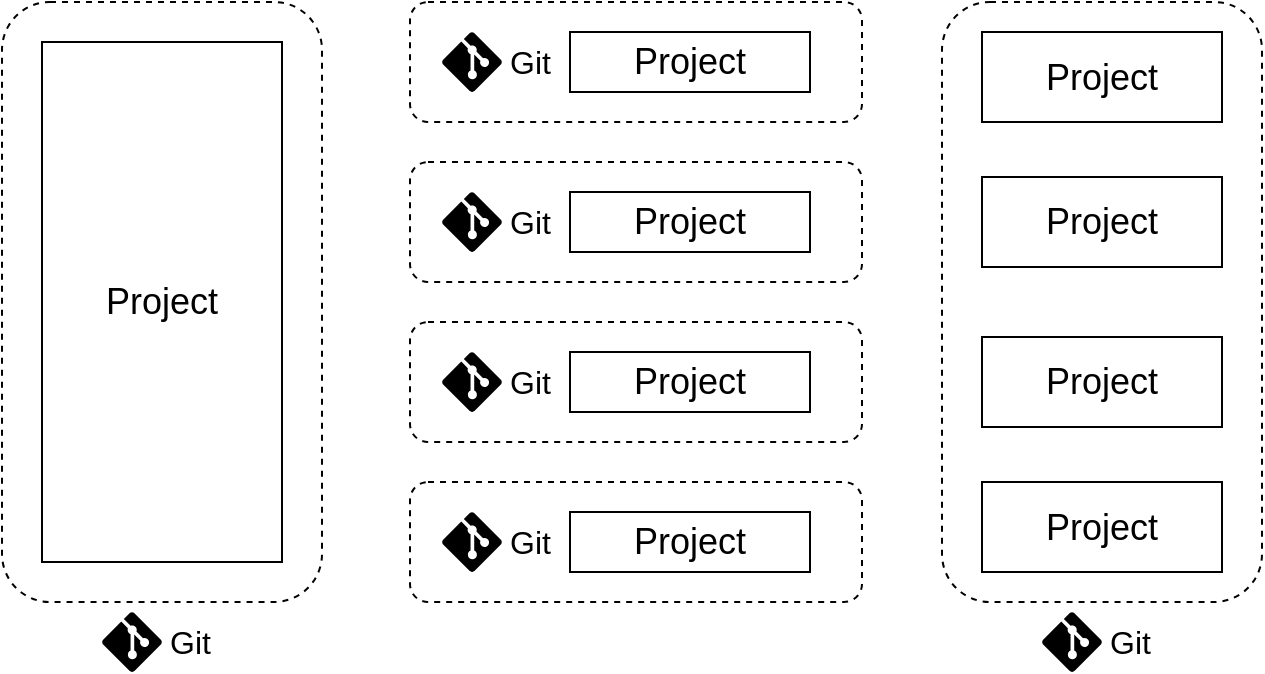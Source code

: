 <mxfile version="20.7.4" type="device"><diagram id="3zczXoGDLzTCQTfiLPZt" name="페이지-1"><mxGraphModel dx="1173" dy="845" grid="1" gridSize="10" guides="1" tooltips="1" connect="1" arrows="1" fold="1" page="1" pageScale="1" pageWidth="827" pageHeight="1169" math="0" shadow="0"><root><mxCell id="0"/><mxCell id="1" parent="0"/><mxCell id="XUzaC9mP2ssfH5fOl2Tq-19" value="" style="rounded=1;whiteSpace=wrap;html=1;fillColor=none;dashed=1;" vertex="1" parent="1"><mxGeometry x="70" y="240" width="160" height="300" as="geometry"/></mxCell><mxCell id="XUzaC9mP2ssfH5fOl2Tq-18" value="Project" style="rounded=0;whiteSpace=wrap;html=1;fillColor=default;fontSize=18;" vertex="1" parent="1"><mxGeometry x="90" y="260" width="120" height="260" as="geometry"/></mxCell><mxCell id="XUzaC9mP2ssfH5fOl2Tq-22" value="" style="rounded=1;whiteSpace=wrap;html=1;fillColor=none;dashed=1;" vertex="1" parent="1"><mxGeometry x="274" y="240" width="226" height="60" as="geometry"/></mxCell><mxCell id="XUzaC9mP2ssfH5fOl2Tq-24" value="Project" style="rounded=0;whiteSpace=wrap;html=1;fillColor=default;fontSize=18;" vertex="1" parent="1"><mxGeometry x="354" y="255" width="120" height="30" as="geometry"/></mxCell><mxCell id="XUzaC9mP2ssfH5fOl2Tq-25" value="" style="rounded=1;whiteSpace=wrap;html=1;fillColor=none;dashed=1;" vertex="1" parent="1"><mxGeometry x="274" y="320" width="226" height="60" as="geometry"/></mxCell><mxCell id="XUzaC9mP2ssfH5fOl2Tq-27" value="Project" style="rounded=0;whiteSpace=wrap;html=1;fillColor=default;fontSize=18;" vertex="1" parent="1"><mxGeometry x="354" y="335" width="120" height="30" as="geometry"/></mxCell><mxCell id="XUzaC9mP2ssfH5fOl2Tq-28" value="" style="rounded=1;whiteSpace=wrap;html=1;fillColor=none;dashed=1;" vertex="1" parent="1"><mxGeometry x="274" y="400" width="226" height="60" as="geometry"/></mxCell><mxCell id="XUzaC9mP2ssfH5fOl2Tq-30" value="Project" style="rounded=0;whiteSpace=wrap;html=1;fillColor=default;fontSize=18;" vertex="1" parent="1"><mxGeometry x="354" y="415" width="120" height="30" as="geometry"/></mxCell><mxCell id="XUzaC9mP2ssfH5fOl2Tq-31" value="" style="rounded=1;whiteSpace=wrap;html=1;fillColor=none;dashed=1;" vertex="1" parent="1"><mxGeometry x="274" y="480" width="226" height="60" as="geometry"/></mxCell><mxCell id="XUzaC9mP2ssfH5fOl2Tq-33" value="Project" style="rounded=0;whiteSpace=wrap;html=1;fillColor=default;fontSize=18;" vertex="1" parent="1"><mxGeometry x="354" y="495" width="120" height="30" as="geometry"/></mxCell><mxCell id="XUzaC9mP2ssfH5fOl2Tq-38" value="" style="rounded=1;whiteSpace=wrap;html=1;fillColor=none;dashed=1;" vertex="1" parent="1"><mxGeometry x="540" y="240" width="160" height="300" as="geometry"/></mxCell><mxCell id="XUzaC9mP2ssfH5fOl2Tq-40" value="Project" style="rounded=0;whiteSpace=wrap;html=1;fillColor=default;fontSize=18;" vertex="1" parent="1"><mxGeometry x="560" y="255" width="120" height="45" as="geometry"/></mxCell><mxCell id="XUzaC9mP2ssfH5fOl2Tq-41" value="Project" style="rounded=0;whiteSpace=wrap;html=1;fillColor=default;fontSize=18;" vertex="1" parent="1"><mxGeometry x="560" y="480" width="120" height="45" as="geometry"/></mxCell><mxCell id="XUzaC9mP2ssfH5fOl2Tq-47" value="Project" style="rounded=0;whiteSpace=wrap;html=1;fillColor=default;fontSize=18;" vertex="1" parent="1"><mxGeometry x="560" y="327.5" width="120" height="45" as="geometry"/></mxCell><mxCell id="XUzaC9mP2ssfH5fOl2Tq-48" value="Project" style="rounded=0;whiteSpace=wrap;html=1;fillColor=default;fontSize=18;" vertex="1" parent="1"><mxGeometry x="560" y="407.5" width="120" height="45" as="geometry"/></mxCell><mxCell id="XUzaC9mP2ssfH5fOl2Tq-49" value="Git" style="verticalLabelPosition=middle;html=1;verticalAlign=middle;align=left;strokeColor=none;fillColor=#000000;shape=mxgraph.azure.git_repository;dashed=1;fontSize=16;labelPosition=right;spacing=0;spacingLeft=4;" vertex="1" parent="1"><mxGeometry x="120" y="545" width="30" height="30" as="geometry"/></mxCell><mxCell id="XUzaC9mP2ssfH5fOl2Tq-54" value="Git" style="verticalLabelPosition=middle;html=1;verticalAlign=middle;align=left;strokeColor=none;fillColor=#000000;shape=mxgraph.azure.git_repository;dashed=1;fontSize=16;labelPosition=right;spacing=0;spacingLeft=4;" vertex="1" parent="1"><mxGeometry x="590" y="545" width="30" height="30" as="geometry"/></mxCell><mxCell id="XUzaC9mP2ssfH5fOl2Tq-57" value="Git" style="verticalLabelPosition=middle;html=1;verticalAlign=middle;align=left;strokeColor=none;fillColor=#000000;shape=mxgraph.azure.git_repository;dashed=1;fontSize=16;labelPosition=right;spacing=0;spacingLeft=4;" vertex="1" parent="1"><mxGeometry x="290" y="255" width="30" height="30" as="geometry"/></mxCell><mxCell id="XUzaC9mP2ssfH5fOl2Tq-58" value="Git" style="verticalLabelPosition=middle;html=1;verticalAlign=middle;align=left;strokeColor=none;fillColor=#000000;shape=mxgraph.azure.git_repository;dashed=1;fontSize=16;labelPosition=right;spacing=0;spacingLeft=4;" vertex="1" parent="1"><mxGeometry x="290" y="335" width="30" height="30" as="geometry"/></mxCell><mxCell id="XUzaC9mP2ssfH5fOl2Tq-59" value="Git" style="verticalLabelPosition=middle;html=1;verticalAlign=middle;align=left;strokeColor=none;fillColor=#000000;shape=mxgraph.azure.git_repository;dashed=1;fontSize=16;labelPosition=right;spacing=0;spacingLeft=4;" vertex="1" parent="1"><mxGeometry x="290" y="415" width="30" height="30" as="geometry"/></mxCell><mxCell id="XUzaC9mP2ssfH5fOl2Tq-60" value="Git" style="verticalLabelPosition=middle;html=1;verticalAlign=middle;align=left;strokeColor=none;fillColor=#000000;shape=mxgraph.azure.git_repository;dashed=1;fontSize=16;labelPosition=right;spacing=0;spacingLeft=4;" vertex="1" parent="1"><mxGeometry x="290" y="495" width="30" height="30" as="geometry"/></mxCell></root></mxGraphModel></diagram></mxfile>